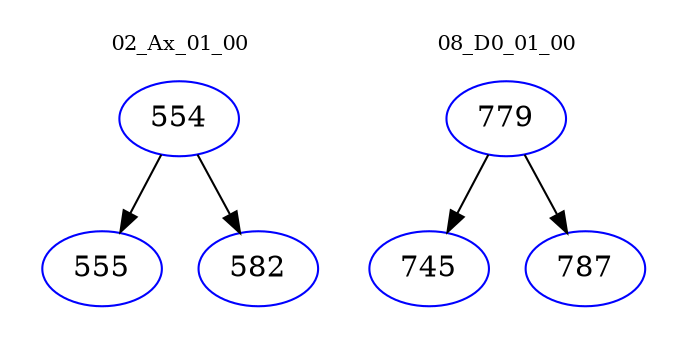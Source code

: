 digraph{
subgraph cluster_0 {
color = white
label = "02_Ax_01_00";
fontsize=10;
T0_554 [label="554", color="blue"]
T0_554 -> T0_555 [color="black"]
T0_555 [label="555", color="blue"]
T0_554 -> T0_582 [color="black"]
T0_582 [label="582", color="blue"]
}
subgraph cluster_1 {
color = white
label = "08_D0_01_00";
fontsize=10;
T1_779 [label="779", color="blue"]
T1_779 -> T1_745 [color="black"]
T1_745 [label="745", color="blue"]
T1_779 -> T1_787 [color="black"]
T1_787 [label="787", color="blue"]
}
}
